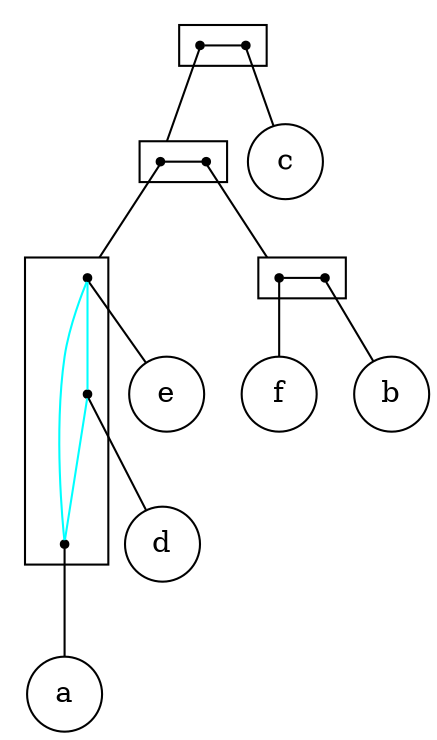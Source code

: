 strict digraph "linear_2-structure" {
compound=true;
fontname=Verdana;
fontsize=12;
newrank=true;
node [shape=circle];
c;
e;
d;
a;
f;
b;
subgraph cluster_fdcbea {
rank=same;
node [shape=point];
s_fdbea -> s_c  [arrowhead=none, color=black];
}

subgraph cluster_fdbea {
rank=same;
node [shape=point];
s_eda -> s_bf  [arrowhead=none, color=black];
}

subgraph cluster_eda {
node [shape=point];
s_e -> s_d  [arrowhead=none, color=cyan];
s_e -> s_a  [arrowhead=none, color=cyan];
s_d -> s_a  [arrowhead=none, color=cyan];
}

subgraph cluster_bf {
rank=same;
node [shape=point];
s_f -> s_b  [arrowhead=none, color=black];
}

s_fdbea -> s_eda  [arrowhead=none, lhead=cluster_fdbea];
s_c -> c  [arrowhead=none];
s_eda -> s_e  [arrowhead=none, lhead=cluster_eda];
s_bf -> s_f  [arrowhead=none, lhead=cluster_bf];
s_e -> e  [arrowhead=none];
s_d -> d  [arrowhead=none];
s_a -> a  [arrowhead=none];
s_f -> f  [arrowhead=none];
s_b -> b  [arrowhead=none];
}
